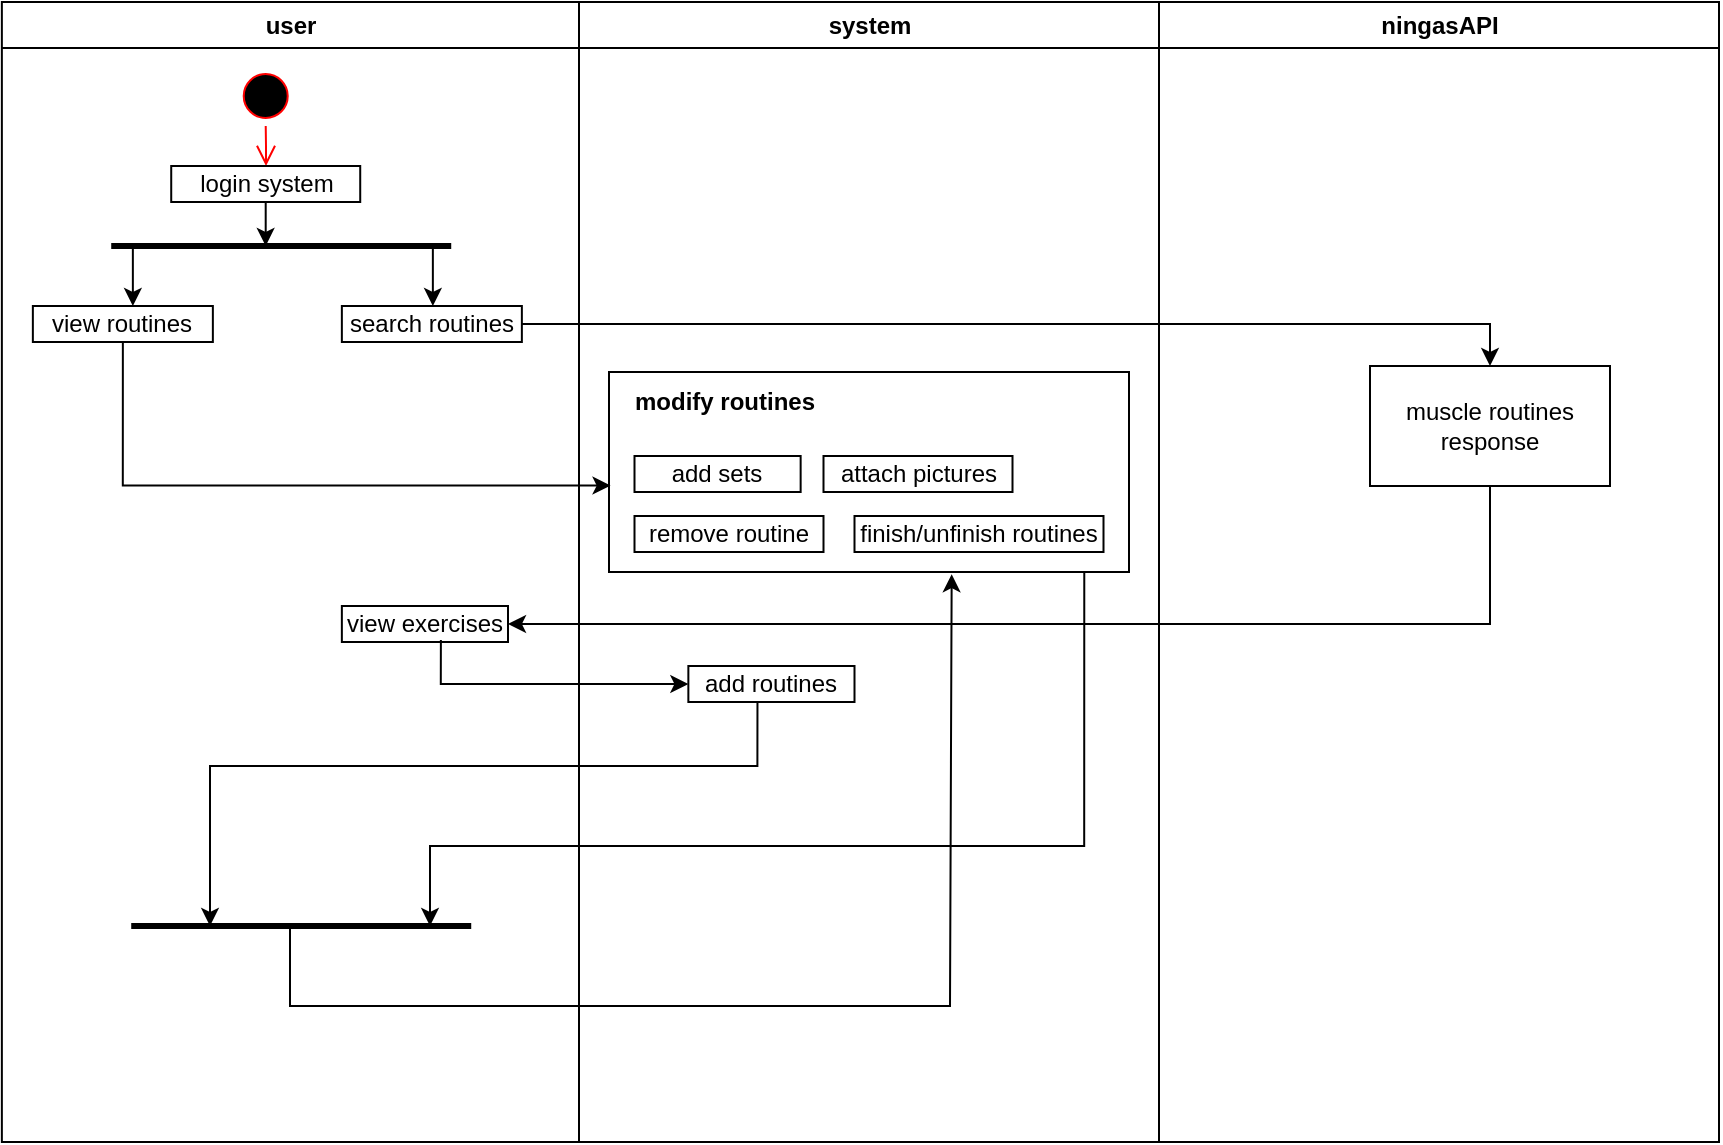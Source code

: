 <mxfile version="22.1.7" type="github">
  <diagram name="Page-1" id="e7e014a7-5840-1c2e-5031-d8a46d1fe8dd">
    <mxGraphModel dx="1615" dy="822" grid="1" gridSize="10" guides="1" tooltips="1" connect="1" arrows="1" fold="1" page="1" pageScale="1" pageWidth="1169" pageHeight="826" background="none" math="0" shadow="0">
      <root>
        <mxCell id="0" />
        <mxCell id="1" parent="0" />
        <mxCell id="2" value="user" style="swimlane;whiteSpace=wrap" parent="1" vertex="1">
          <mxGeometry x="155.93" y="128" width="288.57" height="570" as="geometry" />
        </mxCell>
        <mxCell id="5" value="" style="ellipse;shape=startState;fillColor=#000000;strokeColor=#ff0000;" parent="2" vertex="1">
          <mxGeometry x="116.93" y="32" width="30" height="30" as="geometry" />
        </mxCell>
        <mxCell id="7780oNLmdaPK6DBJYv6F-43" value="" style="edgeStyle=elbowEdgeStyle;elbow=horizontal;verticalAlign=bottom;endArrow=open;endSize=8;strokeColor=#FF0000;endFill=1;rounded=0" edge="1" parent="2" source="5" target="7780oNLmdaPK6DBJYv6F-42">
          <mxGeometry x="100" y="40" as="geometry">
            <mxPoint x="296.93" y="230" as="targetPoint" />
            <mxPoint x="296.68" y="190" as="sourcePoint" />
          </mxGeometry>
        </mxCell>
        <mxCell id="7780oNLmdaPK6DBJYv6F-47" style="edgeStyle=orthogonalEdgeStyle;rounded=0;orthogonalLoop=1;jettySize=auto;html=1;" edge="1" parent="2" source="7780oNLmdaPK6DBJYv6F-42">
          <mxGeometry relative="1" as="geometry">
            <mxPoint x="131.93" y="122" as="targetPoint" />
          </mxGeometry>
        </mxCell>
        <mxCell id="7780oNLmdaPK6DBJYv6F-42" value="login system" style="rounded=0;whiteSpace=wrap;html=1;" vertex="1" parent="2">
          <mxGeometry x="84.68" y="82" width="94.5" height="18" as="geometry" />
        </mxCell>
        <mxCell id="7780oNLmdaPK6DBJYv6F-45" value="" style="endArrow=none;html=1;rounded=0;strokeWidth=3;" edge="1" parent="2">
          <mxGeometry width="50" height="50" relative="1" as="geometry">
            <mxPoint x="54.68" y="122" as="sourcePoint" />
            <mxPoint x="224.68" y="122" as="targetPoint" />
          </mxGeometry>
        </mxCell>
        <mxCell id="7780oNLmdaPK6DBJYv6F-46" value="" style="endArrow=classic;html=1;rounded=0;" edge="1" parent="2">
          <mxGeometry width="50" height="50" relative="1" as="geometry">
            <mxPoint x="215.5" y="122" as="sourcePoint" />
            <mxPoint x="215.5" y="152" as="targetPoint" />
          </mxGeometry>
        </mxCell>
        <mxCell id="7780oNLmdaPK6DBJYv6F-48" value="" style="endArrow=classic;html=1;rounded=0;" edge="1" parent="2">
          <mxGeometry width="50" height="50" relative="1" as="geometry">
            <mxPoint x="65.5" y="122" as="sourcePoint" />
            <mxPoint x="65.5" y="152" as="targetPoint" />
          </mxGeometry>
        </mxCell>
        <mxCell id="7780oNLmdaPK6DBJYv6F-49" value="search routines" style="rounded=0;whiteSpace=wrap;html=1;" vertex="1" parent="2">
          <mxGeometry x="170" y="152" width="90" height="18" as="geometry" />
        </mxCell>
        <mxCell id="7780oNLmdaPK6DBJYv6F-79" value="view routines" style="rounded=0;whiteSpace=wrap;html=1;" vertex="1" parent="2">
          <mxGeometry x="15.5" y="152" width="90" height="18" as="geometry" />
        </mxCell>
        <mxCell id="7780oNLmdaPK6DBJYv6F-88" value="" style="endArrow=none;html=1;rounded=0;strokeWidth=3;" edge="1" parent="2">
          <mxGeometry width="50" height="50" relative="1" as="geometry">
            <mxPoint x="64.68" y="462" as="sourcePoint" />
            <mxPoint x="234.68" y="462" as="targetPoint" />
          </mxGeometry>
        </mxCell>
        <mxCell id="7780oNLmdaPK6DBJYv6F-54" value="view exercises" style="rounded=0;whiteSpace=wrap;html=1;" vertex="1" parent="2">
          <mxGeometry x="170" y="302" width="83.07" height="18" as="geometry" />
        </mxCell>
        <mxCell id="3" value="system" style="swimlane;whiteSpace=wrap" parent="1" vertex="1">
          <mxGeometry x="444.5" y="128" width="290" height="570" as="geometry" />
        </mxCell>
        <mxCell id="7780oNLmdaPK6DBJYv6F-89" style="edgeStyle=orthogonalEdgeStyle;rounded=0;orthogonalLoop=1;jettySize=auto;html=1;exitX=0.914;exitY=1.002;exitDx=0;exitDy=0;exitPerimeter=0;" edge="1" parent="3" source="7780oNLmdaPK6DBJYv6F-84">
          <mxGeometry relative="1" as="geometry">
            <mxPoint x="-74.5" y="462" as="targetPoint" />
            <Array as="points">
              <mxPoint x="253" y="422" />
              <mxPoint x="-74" y="422" />
            </Array>
          </mxGeometry>
        </mxCell>
        <mxCell id="7780oNLmdaPK6DBJYv6F-84" value="" style="rounded=0;whiteSpace=wrap;html=1;" vertex="1" parent="3">
          <mxGeometry x="15" y="185" width="260" height="100" as="geometry" />
        </mxCell>
        <mxCell id="7780oNLmdaPK6DBJYv6F-80" value="add sets" style="rounded=0;whiteSpace=wrap;html=1;" vertex="1" parent="3">
          <mxGeometry x="27.75" y="227" width="83.07" height="18" as="geometry" />
        </mxCell>
        <mxCell id="7780oNLmdaPK6DBJYv6F-83" value="attach pictures" style="rounded=0;whiteSpace=wrap;html=1;" vertex="1" parent="3">
          <mxGeometry x="122.25" y="227" width="94.5" height="18" as="geometry" />
        </mxCell>
        <mxCell id="7780oNLmdaPK6DBJYv6F-82" value="finish/unfinish routines" style="rounded=0;whiteSpace=wrap;html=1;" vertex="1" parent="3">
          <mxGeometry x="137.75" y="257" width="124.5" height="18" as="geometry" />
        </mxCell>
        <mxCell id="7780oNLmdaPK6DBJYv6F-81" value="remove routine" style="rounded=0;whiteSpace=wrap;html=1;" vertex="1" parent="3">
          <mxGeometry x="27.75" y="257" width="94.5" height="18" as="geometry" />
        </mxCell>
        <mxCell id="7780oNLmdaPK6DBJYv6F-85" value="&lt;b&gt;modify routines&lt;/b&gt;" style="text;html=1;align=center;verticalAlign=middle;resizable=0;points=[];autosize=1;strokeColor=none;fillColor=none;" vertex="1" parent="3">
          <mxGeometry x="17.25" y="185" width="110" height="30" as="geometry" />
        </mxCell>
        <mxCell id="7780oNLmdaPK6DBJYv6F-93" style="edgeStyle=orthogonalEdgeStyle;rounded=0;orthogonalLoop=1;jettySize=auto;html=1;exitX=0.416;exitY=0.979;exitDx=0;exitDy=0;exitPerimeter=0;" edge="1" parent="3" source="7780oNLmdaPK6DBJYv6F-76">
          <mxGeometry relative="1" as="geometry">
            <mxPoint x="-184.5" y="462" as="targetPoint" />
            <Array as="points">
              <mxPoint x="89" y="382" />
              <mxPoint x="-184" y="382" />
            </Array>
          </mxGeometry>
        </mxCell>
        <mxCell id="7780oNLmdaPK6DBJYv6F-76" value="add routines" style="rounded=0;whiteSpace=wrap;html=1;" vertex="1" parent="3">
          <mxGeometry x="54.68" y="332" width="83.07" height="18" as="geometry" />
        </mxCell>
        <mxCell id="7780oNLmdaPK6DBJYv6F-98" value="" style="endArrow=classic;html=1;rounded=0;entryX=0.659;entryY=1.011;entryDx=0;entryDy=0;entryPerimeter=0;" edge="1" parent="3" target="7780oNLmdaPK6DBJYv6F-84">
          <mxGeometry width="50" height="50" relative="1" as="geometry">
            <mxPoint x="-144.5" y="462" as="sourcePoint" />
            <mxPoint x="95.5" y="462" as="targetPoint" />
            <Array as="points">
              <mxPoint x="-144.5" y="502" />
              <mxPoint x="185.5" y="502" />
            </Array>
          </mxGeometry>
        </mxCell>
        <mxCell id="4" value="ningasAPI" style="swimlane;whiteSpace=wrap" parent="1" vertex="1">
          <mxGeometry x="734.5" y="128" width="280" height="570" as="geometry" />
        </mxCell>
        <mxCell id="7780oNLmdaPK6DBJYv6F-51" value="muscle routines response" style="rounded=0;whiteSpace=wrap;html=1;" vertex="1" parent="4">
          <mxGeometry x="105.5" y="182" width="120" height="60" as="geometry" />
        </mxCell>
        <mxCell id="7780oNLmdaPK6DBJYv6F-53" style="edgeStyle=orthogonalEdgeStyle;rounded=0;orthogonalLoop=1;jettySize=auto;html=1;" edge="1" parent="1" source="7780oNLmdaPK6DBJYv6F-49" target="7780oNLmdaPK6DBJYv6F-51">
          <mxGeometry relative="1" as="geometry" />
        </mxCell>
        <mxCell id="7780oNLmdaPK6DBJYv6F-87" style="edgeStyle=orthogonalEdgeStyle;rounded=0;orthogonalLoop=1;jettySize=auto;html=1;entryX=0.003;entryY=0.568;entryDx=0;entryDy=0;entryPerimeter=0;exitX=0.5;exitY=1;exitDx=0;exitDy=0;" edge="1" parent="1" source="7780oNLmdaPK6DBJYv6F-79" target="7780oNLmdaPK6DBJYv6F-84">
          <mxGeometry relative="1" as="geometry" />
        </mxCell>
        <mxCell id="7780oNLmdaPK6DBJYv6F-92" style="edgeStyle=orthogonalEdgeStyle;rounded=0;orthogonalLoop=1;jettySize=auto;html=1;entryX=0;entryY=0.5;entryDx=0;entryDy=0;exitX=0.596;exitY=0.944;exitDx=0;exitDy=0;exitPerimeter=0;" edge="1" parent="1" source="7780oNLmdaPK6DBJYv6F-54" target="7780oNLmdaPK6DBJYv6F-76">
          <mxGeometry relative="1" as="geometry" />
        </mxCell>
        <mxCell id="7780oNLmdaPK6DBJYv6F-96" style="edgeStyle=orthogonalEdgeStyle;rounded=0;orthogonalLoop=1;jettySize=auto;html=1;entryX=1;entryY=0.5;entryDx=0;entryDy=0;exitX=0.5;exitY=1;exitDx=0;exitDy=0;" edge="1" parent="1" source="7780oNLmdaPK6DBJYv6F-51" target="7780oNLmdaPK6DBJYv6F-54">
          <mxGeometry relative="1" as="geometry" />
        </mxCell>
      </root>
    </mxGraphModel>
  </diagram>
</mxfile>
